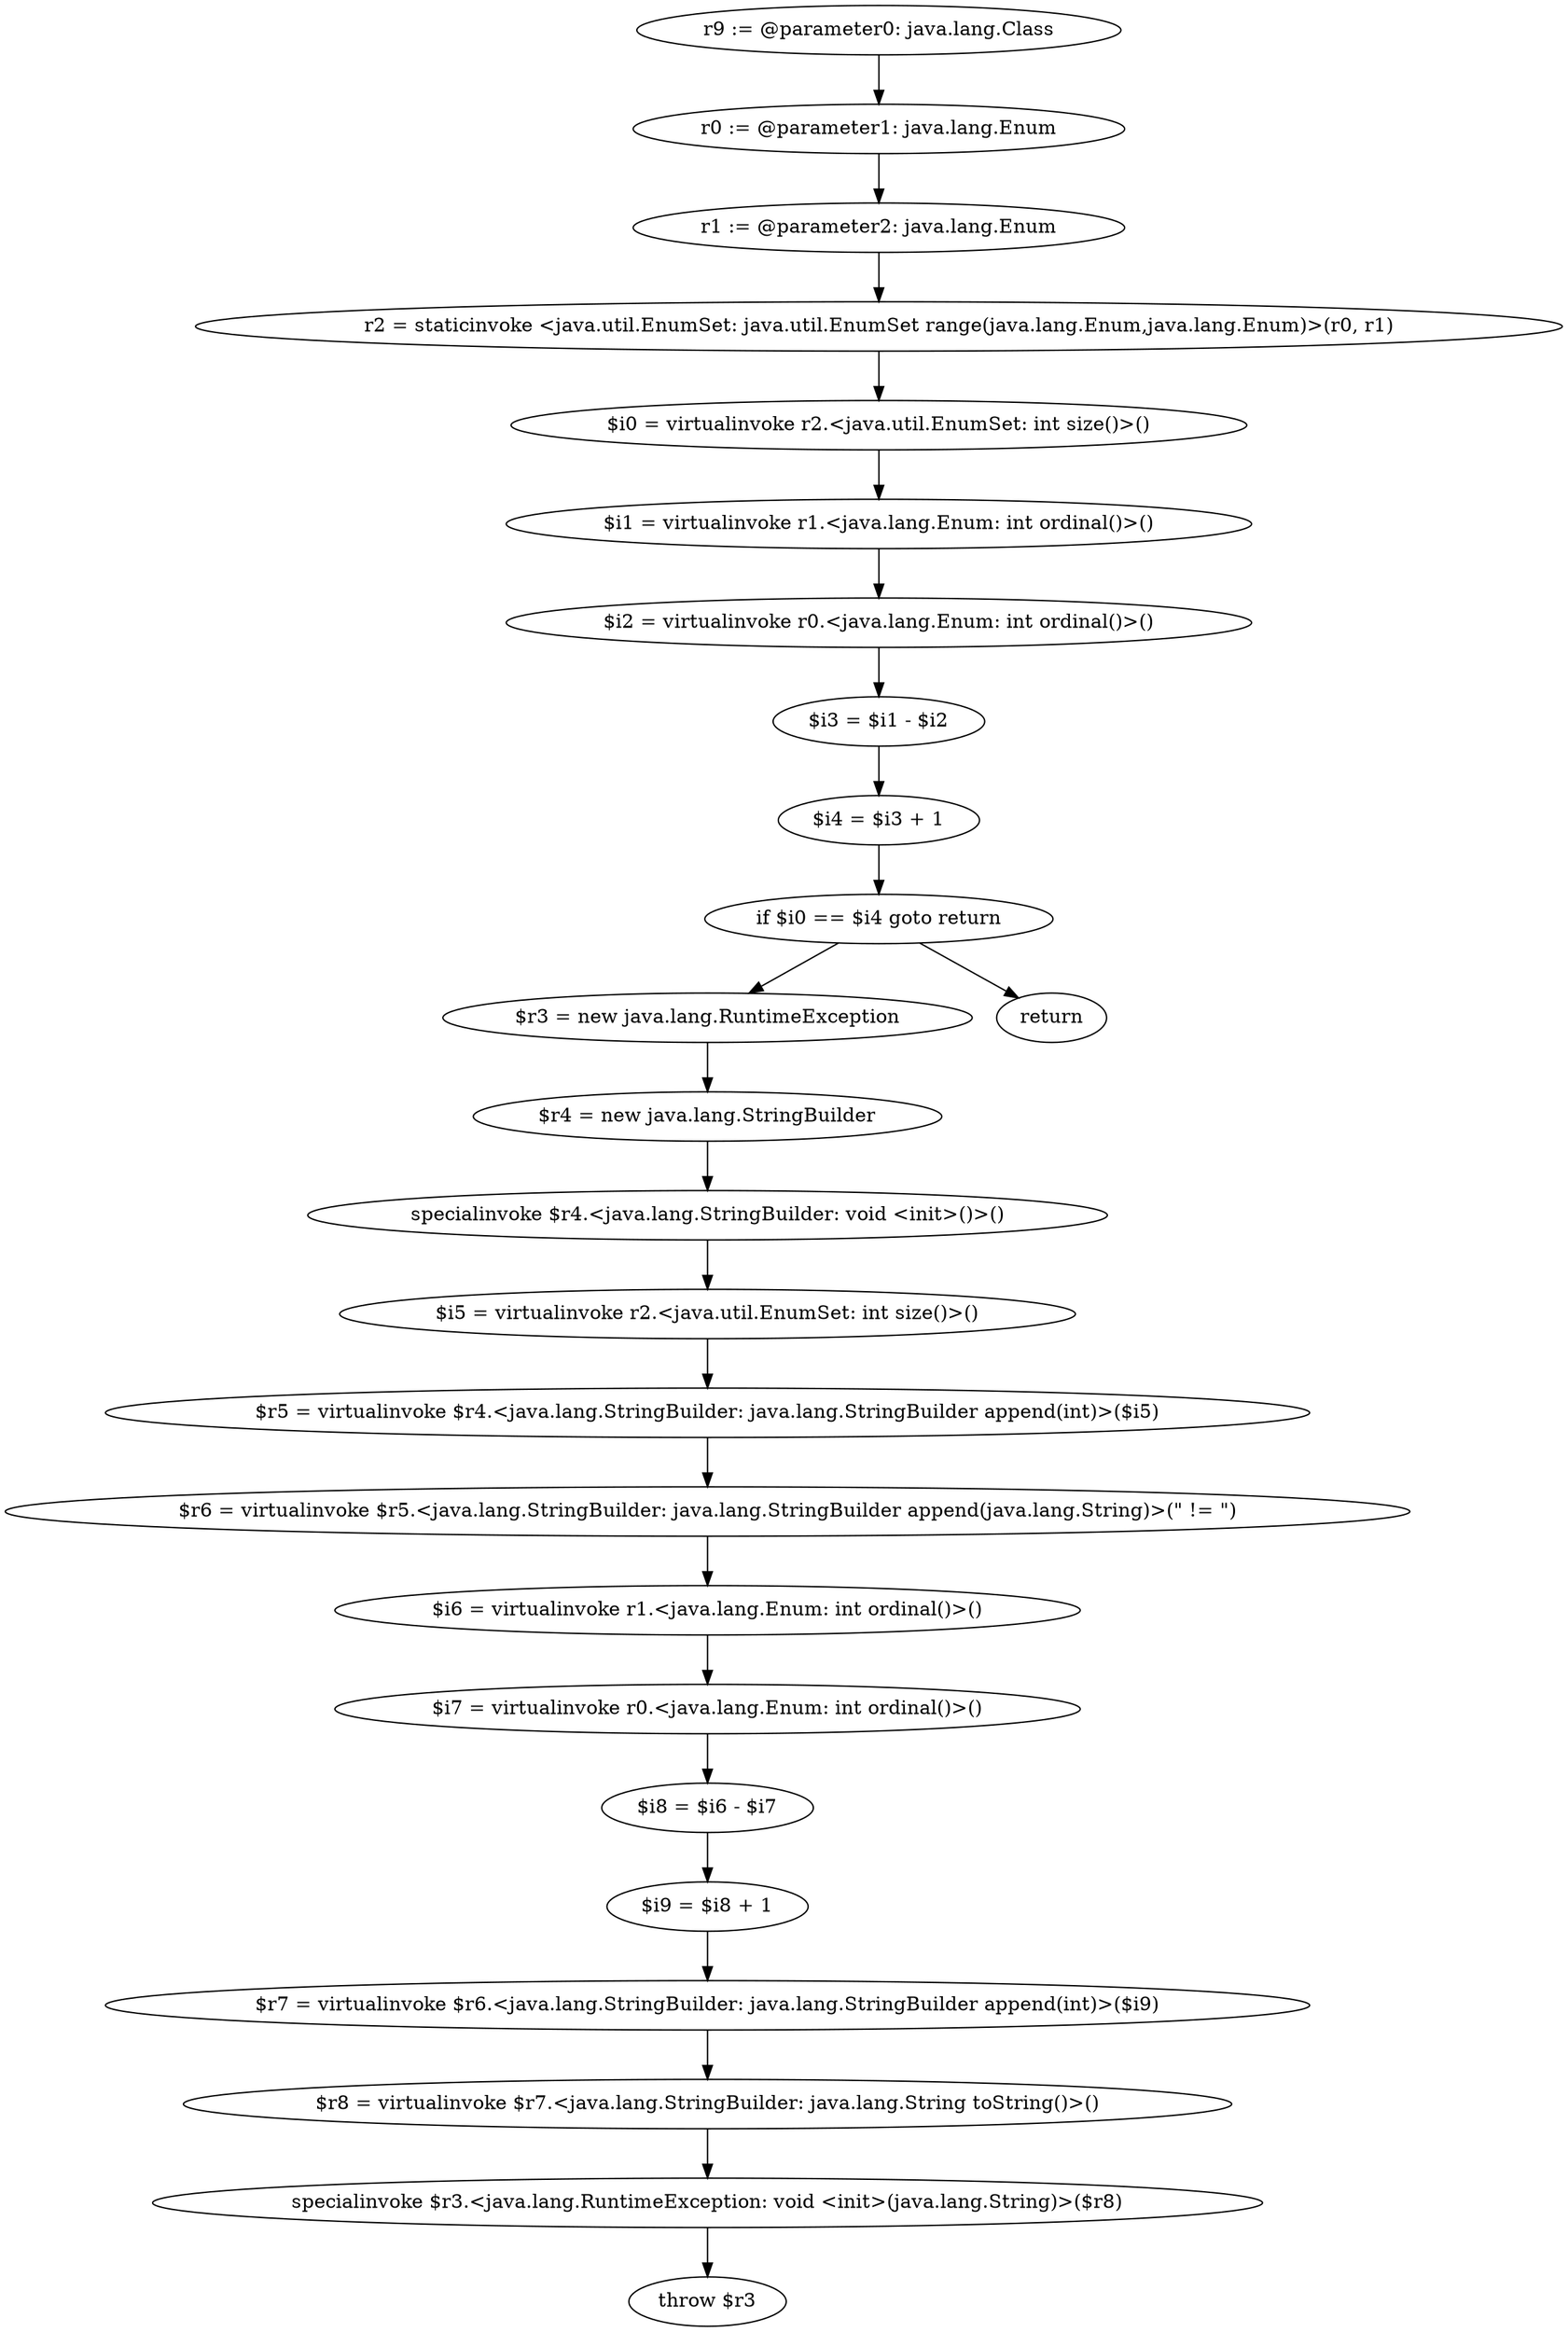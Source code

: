 digraph "unitGraph" {
    "r9 := @parameter0: java.lang.Class"
    "r0 := @parameter1: java.lang.Enum"
    "r1 := @parameter2: java.lang.Enum"
    "r2 = staticinvoke <java.util.EnumSet: java.util.EnumSet range(java.lang.Enum,java.lang.Enum)>(r0, r1)"
    "$i0 = virtualinvoke r2.<java.util.EnumSet: int size()>()"
    "$i1 = virtualinvoke r1.<java.lang.Enum: int ordinal()>()"
    "$i2 = virtualinvoke r0.<java.lang.Enum: int ordinal()>()"
    "$i3 = $i1 - $i2"
    "$i4 = $i3 + 1"
    "if $i0 == $i4 goto return"
    "$r3 = new java.lang.RuntimeException"
    "$r4 = new java.lang.StringBuilder"
    "specialinvoke $r4.<java.lang.StringBuilder: void <init>()>()"
    "$i5 = virtualinvoke r2.<java.util.EnumSet: int size()>()"
    "$r5 = virtualinvoke $r4.<java.lang.StringBuilder: java.lang.StringBuilder append(int)>($i5)"
    "$r6 = virtualinvoke $r5.<java.lang.StringBuilder: java.lang.StringBuilder append(java.lang.String)>(\" != \")"
    "$i6 = virtualinvoke r1.<java.lang.Enum: int ordinal()>()"
    "$i7 = virtualinvoke r0.<java.lang.Enum: int ordinal()>()"
    "$i8 = $i6 - $i7"
    "$i9 = $i8 + 1"
    "$r7 = virtualinvoke $r6.<java.lang.StringBuilder: java.lang.StringBuilder append(int)>($i9)"
    "$r8 = virtualinvoke $r7.<java.lang.StringBuilder: java.lang.String toString()>()"
    "specialinvoke $r3.<java.lang.RuntimeException: void <init>(java.lang.String)>($r8)"
    "throw $r3"
    "return"
    "r9 := @parameter0: java.lang.Class"->"r0 := @parameter1: java.lang.Enum";
    "r0 := @parameter1: java.lang.Enum"->"r1 := @parameter2: java.lang.Enum";
    "r1 := @parameter2: java.lang.Enum"->"r2 = staticinvoke <java.util.EnumSet: java.util.EnumSet range(java.lang.Enum,java.lang.Enum)>(r0, r1)";
    "r2 = staticinvoke <java.util.EnumSet: java.util.EnumSet range(java.lang.Enum,java.lang.Enum)>(r0, r1)"->"$i0 = virtualinvoke r2.<java.util.EnumSet: int size()>()";
    "$i0 = virtualinvoke r2.<java.util.EnumSet: int size()>()"->"$i1 = virtualinvoke r1.<java.lang.Enum: int ordinal()>()";
    "$i1 = virtualinvoke r1.<java.lang.Enum: int ordinal()>()"->"$i2 = virtualinvoke r0.<java.lang.Enum: int ordinal()>()";
    "$i2 = virtualinvoke r0.<java.lang.Enum: int ordinal()>()"->"$i3 = $i1 - $i2";
    "$i3 = $i1 - $i2"->"$i4 = $i3 + 1";
    "$i4 = $i3 + 1"->"if $i0 == $i4 goto return";
    "if $i0 == $i4 goto return"->"$r3 = new java.lang.RuntimeException";
    "if $i0 == $i4 goto return"->"return";
    "$r3 = new java.lang.RuntimeException"->"$r4 = new java.lang.StringBuilder";
    "$r4 = new java.lang.StringBuilder"->"specialinvoke $r4.<java.lang.StringBuilder: void <init>()>()";
    "specialinvoke $r4.<java.lang.StringBuilder: void <init>()>()"->"$i5 = virtualinvoke r2.<java.util.EnumSet: int size()>()";
    "$i5 = virtualinvoke r2.<java.util.EnumSet: int size()>()"->"$r5 = virtualinvoke $r4.<java.lang.StringBuilder: java.lang.StringBuilder append(int)>($i5)";
    "$r5 = virtualinvoke $r4.<java.lang.StringBuilder: java.lang.StringBuilder append(int)>($i5)"->"$r6 = virtualinvoke $r5.<java.lang.StringBuilder: java.lang.StringBuilder append(java.lang.String)>(\" != \")";
    "$r6 = virtualinvoke $r5.<java.lang.StringBuilder: java.lang.StringBuilder append(java.lang.String)>(\" != \")"->"$i6 = virtualinvoke r1.<java.lang.Enum: int ordinal()>()";
    "$i6 = virtualinvoke r1.<java.lang.Enum: int ordinal()>()"->"$i7 = virtualinvoke r0.<java.lang.Enum: int ordinal()>()";
    "$i7 = virtualinvoke r0.<java.lang.Enum: int ordinal()>()"->"$i8 = $i6 - $i7";
    "$i8 = $i6 - $i7"->"$i9 = $i8 + 1";
    "$i9 = $i8 + 1"->"$r7 = virtualinvoke $r6.<java.lang.StringBuilder: java.lang.StringBuilder append(int)>($i9)";
    "$r7 = virtualinvoke $r6.<java.lang.StringBuilder: java.lang.StringBuilder append(int)>($i9)"->"$r8 = virtualinvoke $r7.<java.lang.StringBuilder: java.lang.String toString()>()";
    "$r8 = virtualinvoke $r7.<java.lang.StringBuilder: java.lang.String toString()>()"->"specialinvoke $r3.<java.lang.RuntimeException: void <init>(java.lang.String)>($r8)";
    "specialinvoke $r3.<java.lang.RuntimeException: void <init>(java.lang.String)>($r8)"->"throw $r3";
}
